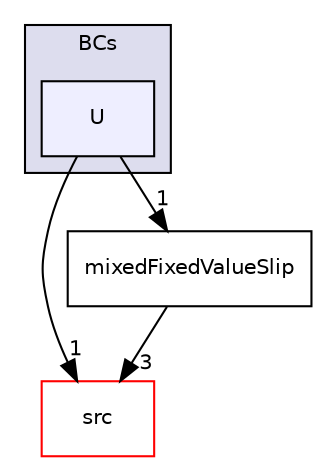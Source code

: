 digraph "applications/solvers/compressible/rhoCentralFoam/BCs/U" {
  bgcolor=transparent;
  compound=true
  node [ fontsize="10", fontname="Helvetica"];
  edge [ labelfontsize="10", labelfontname="Helvetica"];
  subgraph clusterdir_54c0031b8ef4373f0f738562c5f5a67d {
    graph [ bgcolor="#ddddee", pencolor="black", label="BCs" fontname="Helvetica", fontsize="10", URL="dir_54c0031b8ef4373f0f738562c5f5a67d.html"]
  dir_e416c957047ebcafed1cec2f50432190 [shape=box, label="U", style="filled", fillcolor="#eeeeff", pencolor="black", URL="dir_e416c957047ebcafed1cec2f50432190.html"];
  }
  dir_68267d1309a1af8e8297ef4c3efbcdba [shape=box label="src" color="red" URL="dir_68267d1309a1af8e8297ef4c3efbcdba.html"];
  dir_b87c14c52840e63400fdfd288892f0a6 [shape=box label="mixedFixedValueSlip" URL="dir_b87c14c52840e63400fdfd288892f0a6.html"];
  dir_b87c14c52840e63400fdfd288892f0a6->dir_68267d1309a1af8e8297ef4c3efbcdba [headlabel="3", labeldistance=1.5 headhref="dir_000109_000738.html"];
  dir_e416c957047ebcafed1cec2f50432190->dir_68267d1309a1af8e8297ef4c3efbcdba [headlabel="1", labeldistance=1.5 headhref="dir_000112_000738.html"];
  dir_e416c957047ebcafed1cec2f50432190->dir_b87c14c52840e63400fdfd288892f0a6 [headlabel="1", labeldistance=1.5 headhref="dir_000112_000109.html"];
}
